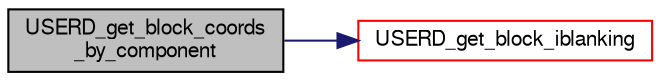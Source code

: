 digraph "USERD_get_block_coords_by_component"
{
  bgcolor="transparent";
  edge [fontname="FreeSans",fontsize="10",labelfontname="FreeSans",labelfontsize="10"];
  node [fontname="FreeSans",fontsize="10",shape=record];
  rankdir="LR";
  Node5 [label="USERD_get_block_coords\l_by_component",height=0.2,width=0.4,color="black", fillcolor="grey75", style="filled", fontcolor="black"];
  Node5 -> Node6 [color="midnightblue",fontsize="10",style="solid",fontname="FreeSans"];
  Node6 [label="USERD_get_block_iblanking",height=0.2,width=0.4,color="red",URL="$a19169.html#a59a9488a4121f87d494331d53247c627"];
}
